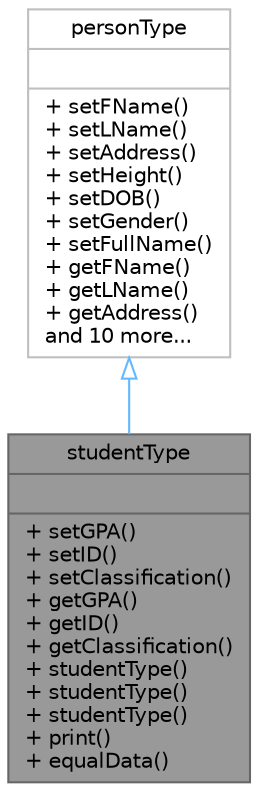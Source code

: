 digraph "studentType"
{
 // LATEX_PDF_SIZE
  bgcolor="transparent";
  edge [fontname=Helvetica,fontsize=10,labelfontname=Helvetica,labelfontsize=10];
  node [fontname=Helvetica,fontsize=10,shape=box,height=0.2,width=0.4];
  Node1 [shape=record,label="{studentType\n||+ setGPA()\l+ setID()\l+ setClassification()\l+ getGPA()\l+ getID()\l+ getClassification()\l+ studentType()\l+ studentType()\l+ studentType()\l+ print()\l+ equalData()\l}",height=0.2,width=0.4,color="gray40", fillcolor="grey60", style="filled", fontcolor="black",tooltip=" "];
  Node2 -> Node1 [dir="back",color="steelblue1",style="solid",arrowtail="onormal"];
  Node2 [shape=record,label="{personType\n||+ setFName()\l+ setLName()\l+ setAddress()\l+ setHeight()\l+ setDOB()\l+ setGender()\l+ setFullName()\l+ getFName()\l+ getLName()\l+ getAddress()\land 10 more...\l}",height=0.2,width=0.4,color="grey75", fillcolor="white", style="filled",URL="$classpersonType.html",tooltip=" "];
}
